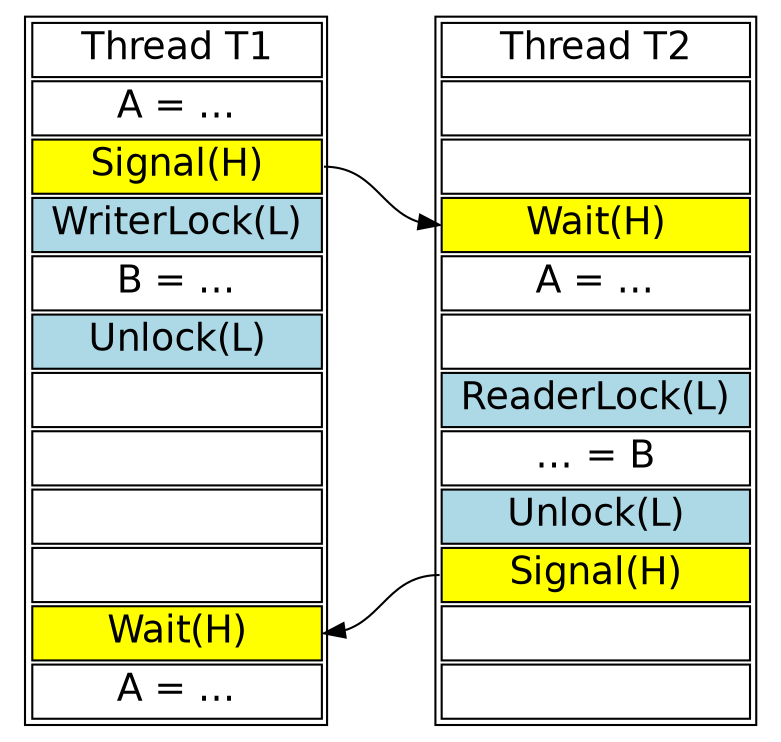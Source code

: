 digraph exa1 {
  rankdir="LR"
  node [shape=plaintext fontname="Helvetica" rankdir="LR" labeljust="r" fontsize=18 ];
   T1  [label=<<TABLE BGCOLOR="white">  
      <tr>  <td port="0" > Thread T1 </td> </tr> 
      <tr>  <td> A = ... </td> </tr> 
      <tr>  <td bgcolor="yellow" port="signal"> Signal(H) </td> </tr> 
      <tr>  <td bgcolor="lightblue"> WriterLock(L) </td> </tr> 
      <tr>  <td> B = ... </td> </tr> 
      <tr>  <td bgcolor="lightblue"> Unlock(L) </td> </tr> 
      <tr>  <td>   </td> </tr> 
      <tr>  <td>   </td> </tr> 
      <tr>  <td>   </td> </tr> 
      <tr>  <td>   </td> </tr> 
      <tr>  <td bgcolor="yellow" port="wait"> Wait(H) </td> </tr> 
      <tr>  <td> A = ... </td> </tr> 
      </TABLE>>
    ]

   T2 [label=<<TABLE BGCOLOR="white">  
      <tr>  <td port="0"> Thread T2 </td> </tr> 
      <tr>  <td>   </td> </tr> 
      <tr>  <td>   </td> </tr> 
      <tr>  <td bgcolor="yellow" port="wait"> Wait(H) </td> </tr> 
      <tr>  <td> A = ... </td> </tr> 
      <tr>  <td>   </td> </tr> 
      <tr>  <td bgcolor="lightblue"> ReaderLock(L) </td> </tr> 
      <tr>  <td> ... = B </td> </tr> 
      <tr>  <td bgcolor="lightblue"> Unlock(L) </td> </tr> 
      <tr>  <td bgcolor="yellow" port="signal"> Signal(H) </td> </tr> 
      <tr>  <td>  </td> </tr> 
      <tr>  <td>  </td> </tr> 
      </TABLE>>
    ]

    T1:0 -> T2:0 [color="white" style="invis"];
    T1:signal -> T2:wait;
    T2:signal -> T1:wait;
}
